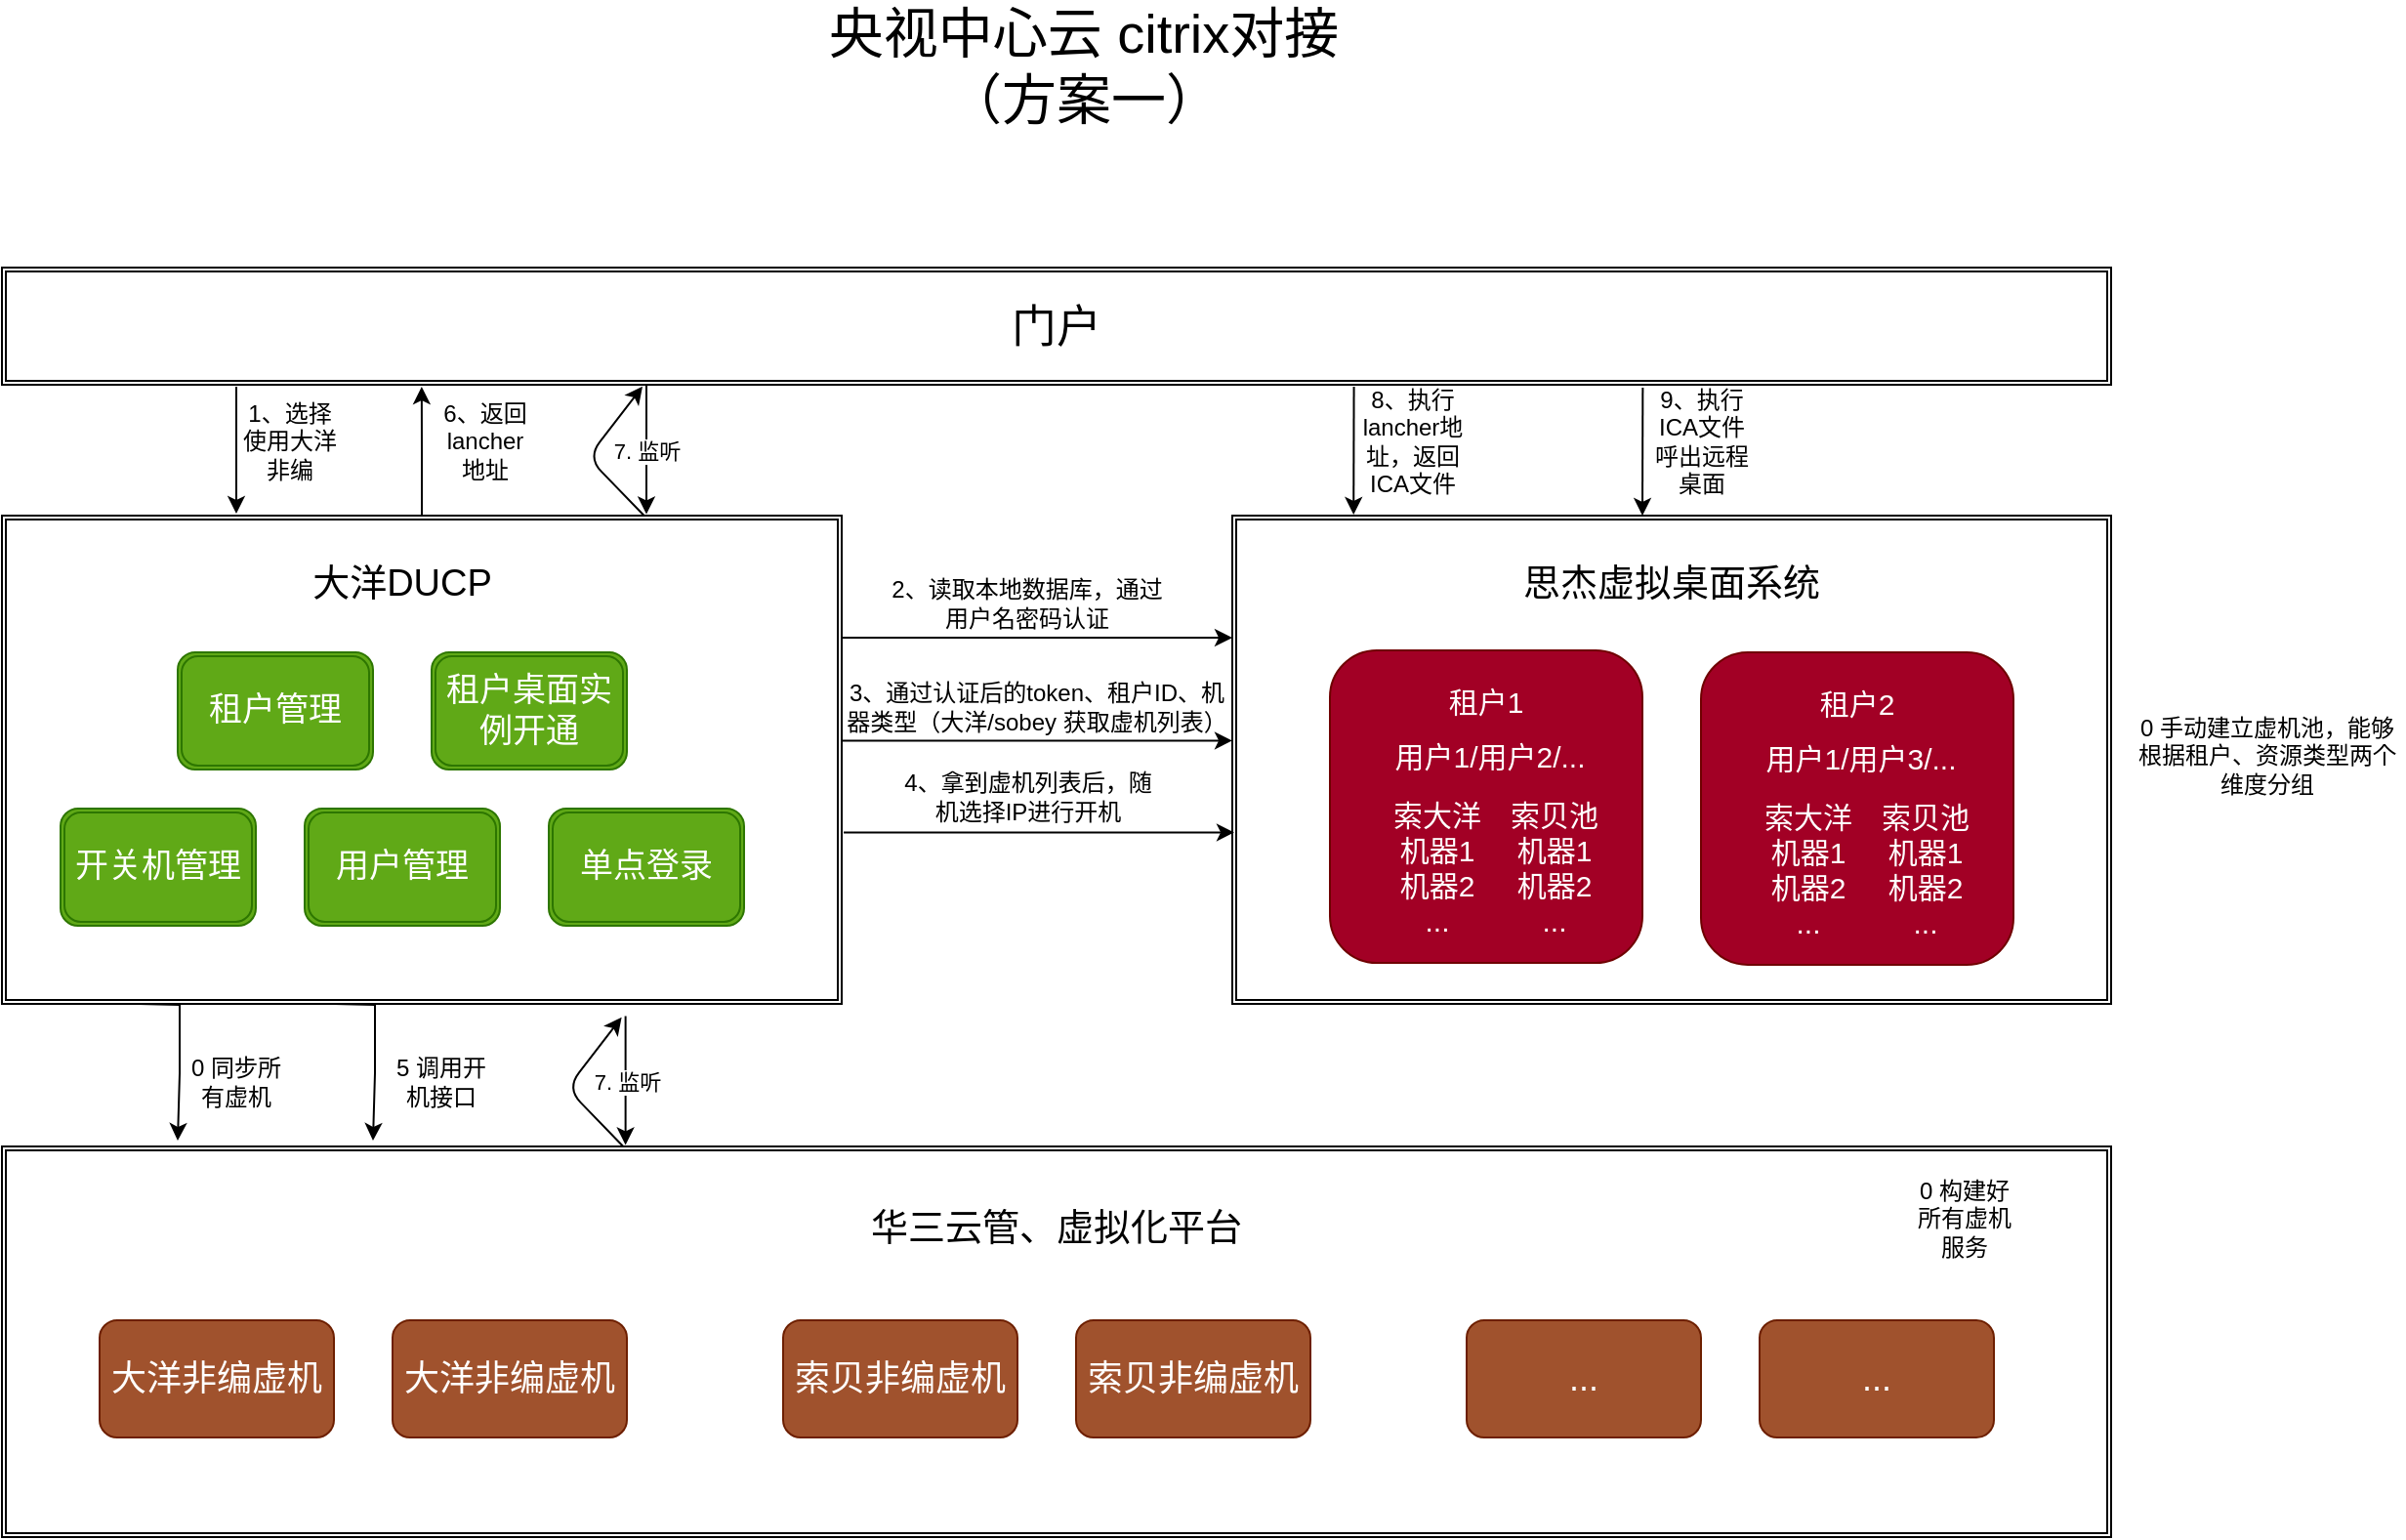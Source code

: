 <mxfile version="14.6.11" type="github">
  <diagram id="6J0EkYuXrjzdtmdDQVmy" name="Page-1">
    <mxGraphModel dx="2249" dy="762" grid="1" gridSize="10" guides="1" tooltips="1" connect="1" arrows="1" fold="1" page="1" pageScale="1" pageWidth="827" pageHeight="1169" math="0" shadow="0">
      <root>
        <mxCell id="0" />
        <mxCell id="1" parent="0" />
        <mxCell id="Baso2W5MAS26ojohNf6Q-1" value="" style="shape=ext;double=1;rounded=0;whiteSpace=wrap;html=1;" parent="1" vertex="1">
          <mxGeometry x="-140" y="683" width="1080" height="200" as="geometry" />
        </mxCell>
        <mxCell id="Baso2W5MAS26ojohNf6Q-4" value="&lt;font style=&quot;font-size: 28px&quot;&gt;央视中心云 citrix对接（方案一）&lt;/font&gt;" style="text;html=1;strokeColor=none;fillColor=none;align=center;verticalAlign=middle;whiteSpace=wrap;rounded=0;" parent="1" vertex="1">
          <mxGeometry x="274" y="100" width="280" height="60" as="geometry" />
        </mxCell>
        <mxCell id="e49Tt7tjA8vdqBDuk1N6-19" style="edgeStyle=orthogonalEdgeStyle;rounded=0;orthogonalLoop=1;jettySize=auto;html=1;exitX=1;exitY=0.25;exitDx=0;exitDy=0;entryX=0;entryY=0.25;entryDx=0;entryDy=0;" edge="1" parent="1" source="e49Tt7tjA8vdqBDuk1N6-2" target="e49Tt7tjA8vdqBDuk1N6-3">
          <mxGeometry relative="1" as="geometry" />
        </mxCell>
        <mxCell id="e49Tt7tjA8vdqBDuk1N6-28" style="edgeStyle=orthogonalEdgeStyle;rounded=0;orthogonalLoop=1;jettySize=auto;html=1;exitX=0.25;exitY=1;exitDx=0;exitDy=0;" edge="1" parent="1">
          <mxGeometry relative="1" as="geometry">
            <mxPoint x="30" y="610" as="sourcePoint" />
            <mxPoint x="50" y="680" as="targetPoint" />
          </mxGeometry>
        </mxCell>
        <mxCell id="e49Tt7tjA8vdqBDuk1N6-56" style="edgeStyle=orthogonalEdgeStyle;rounded=0;orthogonalLoop=1;jettySize=auto;html=1;exitX=0.5;exitY=0;exitDx=0;exitDy=0;entryX=0.199;entryY=1.017;entryDx=0;entryDy=0;entryPerimeter=0;" edge="1" parent="1" source="e49Tt7tjA8vdqBDuk1N6-2" target="e49Tt7tjA8vdqBDuk1N6-4">
          <mxGeometry relative="1" as="geometry" />
        </mxCell>
        <mxCell id="e49Tt7tjA8vdqBDuk1N6-2" value="" style="shape=ext;double=1;rounded=0;whiteSpace=wrap;html=1;" vertex="1" parent="1">
          <mxGeometry x="-140" y="360" width="430" height="250" as="geometry" />
        </mxCell>
        <mxCell id="e49Tt7tjA8vdqBDuk1N6-3" value="" style="shape=ext;double=1;rounded=0;whiteSpace=wrap;html=1;" vertex="1" parent="1">
          <mxGeometry x="490" y="360" width="450" height="250" as="geometry" />
        </mxCell>
        <mxCell id="e49Tt7tjA8vdqBDuk1N6-4" value="&lt;font style=&quot;font-size: 23px&quot;&gt;门&lt;span style=&quot;color: rgba(0 , 0 , 0 , 0) ; font-family: monospace ; font-size: 0px&quot;&gt;%3CmxGraphModel%3E%3Croot%3E%3CmxCell%20id%3D%220%22%2F%3E%3CmxCell%20id%3D%221%22%20parent%3D%220%22%2F%3E%3CmxCell%20id%3D%222%22%20value%3D%22%22%20style%3D%22shape%3Dext%3Bdouble%3D1%3Brounded%3D0%3BwhiteSpace%3Dwrap%3Bhtml%3D1%3B%22%20vertex%3D%221%22%20parent%3D%221%22%3E%3CmxGeometry%20x%3D%22-260%22%20y%3D%22350%22%20width%3D%22360%22%20height%3D%22310%22%20as%3D%22geometry%22%2F%3E%3C%2FmxCell%3E%3C%2Froot%3E%3C%2FmxGraphModel%3E&lt;/span&gt;户&lt;/font&gt;" style="shape=ext;double=1;rounded=0;whiteSpace=wrap;html=1;" vertex="1" parent="1">
          <mxGeometry x="-140" y="233" width="1080" height="60" as="geometry" />
        </mxCell>
        <mxCell id="e49Tt7tjA8vdqBDuk1N6-7" value="&lt;font style=&quot;font-size: 19px&quot;&gt;华三云管、虚拟化平台&lt;/font&gt;" style="text;html=1;strokeColor=none;fillColor=none;align=center;verticalAlign=middle;whiteSpace=wrap;rounded=0;" vertex="1" parent="1">
          <mxGeometry x="265" y="710" width="270" height="30" as="geometry" />
        </mxCell>
        <mxCell id="e49Tt7tjA8vdqBDuk1N6-8" value="&lt;span style=&quot;font-size: 19px&quot;&gt;大洋DUCP&lt;/span&gt;" style="text;html=1;strokeColor=none;fillColor=none;align=center;verticalAlign=middle;whiteSpace=wrap;rounded=0;" vertex="1" parent="1">
          <mxGeometry x="-70" y="380" width="270" height="30" as="geometry" />
        </mxCell>
        <mxCell id="e49Tt7tjA8vdqBDuk1N6-9" value="&lt;span style=&quot;font-size: 19px&quot;&gt;思杰虚拟桌面系统&lt;/span&gt;" style="text;html=1;strokeColor=none;fillColor=none;align=center;verticalAlign=middle;whiteSpace=wrap;rounded=0;" vertex="1" parent="1">
          <mxGeometry x="580" y="380" width="270" height="30" as="geometry" />
        </mxCell>
        <mxCell id="e49Tt7tjA8vdqBDuk1N6-12" value="&lt;font style=&quot;font-size: 18px&quot;&gt;大洋非编虚机&lt;/font&gt;" style="rounded=1;whiteSpace=wrap;html=1;fillColor=#a0522d;strokeColor=#6D1F00;fontColor=#ffffff;" vertex="1" parent="1">
          <mxGeometry x="-90" y="772" width="120" height="60" as="geometry" />
        </mxCell>
        <mxCell id="e49Tt7tjA8vdqBDuk1N6-14" value="&lt;font style=&quot;font-size: 18px&quot;&gt;大洋非编虚机&lt;/font&gt;" style="rounded=1;whiteSpace=wrap;html=1;fillColor=#a0522d;strokeColor=#6D1F00;fontColor=#ffffff;" vertex="1" parent="1">
          <mxGeometry x="60" y="772" width="120" height="60" as="geometry" />
        </mxCell>
        <mxCell id="e49Tt7tjA8vdqBDuk1N6-15" value="&lt;font style=&quot;font-size: 18px&quot;&gt;索贝非编虚机&lt;/font&gt;" style="rounded=1;whiteSpace=wrap;html=1;fillColor=#a0522d;strokeColor=#6D1F00;fontColor=#ffffff;" vertex="1" parent="1">
          <mxGeometry x="260" y="772" width="120" height="60" as="geometry" />
        </mxCell>
        <mxCell id="e49Tt7tjA8vdqBDuk1N6-16" value="&lt;font style=&quot;font-size: 18px&quot;&gt;索贝非编虚机&lt;/font&gt;" style="rounded=1;whiteSpace=wrap;html=1;fillColor=#a0522d;strokeColor=#6D1F00;fontColor=#ffffff;" vertex="1" parent="1">
          <mxGeometry x="410" y="772" width="120" height="60" as="geometry" />
        </mxCell>
        <mxCell id="e49Tt7tjA8vdqBDuk1N6-17" value="&lt;font style=&quot;font-size: 18px&quot;&gt;...&lt;/font&gt;" style="rounded=1;whiteSpace=wrap;html=1;fillColor=#a0522d;strokeColor=#6D1F00;fontColor=#ffffff;" vertex="1" parent="1">
          <mxGeometry x="610" y="772" width="120" height="60" as="geometry" />
        </mxCell>
        <mxCell id="e49Tt7tjA8vdqBDuk1N6-18" value="&lt;font style=&quot;font-size: 18px&quot;&gt;...&lt;/font&gt;" style="rounded=1;whiteSpace=wrap;html=1;fillColor=#a0522d;strokeColor=#6D1F00;fontColor=#ffffff;" vertex="1" parent="1">
          <mxGeometry x="760" y="772" width="120" height="60" as="geometry" />
        </mxCell>
        <mxCell id="e49Tt7tjA8vdqBDuk1N6-21" value="&lt;font style=&quot;font-size: 17px&quot;&gt;租户管理&lt;/font&gt;" style="shape=ext;double=1;rounded=1;whiteSpace=wrap;html=1;fillColor=#60a917;strokeColor=#2D7600;fontColor=#ffffff;" vertex="1" parent="1">
          <mxGeometry x="-50" y="430" width="100" height="60" as="geometry" />
        </mxCell>
        <mxCell id="e49Tt7tjA8vdqBDuk1N6-22" value="&lt;font style=&quot;font-size: 17px&quot;&gt;租户桌面实例开通&lt;/font&gt;" style="shape=ext;double=1;rounded=1;whiteSpace=wrap;html=1;fillColor=#60a917;strokeColor=#2D7600;fontColor=#ffffff;" vertex="1" parent="1">
          <mxGeometry x="80" y="430" width="100" height="60" as="geometry" />
        </mxCell>
        <mxCell id="e49Tt7tjA8vdqBDuk1N6-23" value="&lt;span style=&quot;font-size: 17px&quot;&gt;用户管理&lt;/span&gt;" style="shape=ext;double=1;rounded=1;whiteSpace=wrap;html=1;fillColor=#60a917;strokeColor=#2D7600;fontColor=#ffffff;" vertex="1" parent="1">
          <mxGeometry x="15" y="510" width="100" height="60" as="geometry" />
        </mxCell>
        <mxCell id="e49Tt7tjA8vdqBDuk1N6-24" value="&lt;span style=&quot;font-size: 17px&quot;&gt;开关机管理&lt;/span&gt;" style="shape=ext;double=1;rounded=1;whiteSpace=wrap;html=1;fillColor=#60a917;strokeColor=#2D7600;fontColor=#ffffff;" vertex="1" parent="1">
          <mxGeometry x="-110" y="510" width="100" height="60" as="geometry" />
        </mxCell>
        <mxCell id="e49Tt7tjA8vdqBDuk1N6-25" value="&lt;font style=&quot;font-size: 17px&quot;&gt;单点登录&lt;/font&gt;" style="shape=ext;double=1;rounded=1;whiteSpace=wrap;html=1;fillColor=#60a917;strokeColor=#2D7600;fontColor=#ffffff;" vertex="1" parent="1">
          <mxGeometry x="140" y="510" width="100" height="60" as="geometry" />
        </mxCell>
        <mxCell id="e49Tt7tjA8vdqBDuk1N6-26" value="" style="rounded=1;whiteSpace=wrap;html=1;fillColor=#a20025;strokeColor=#6F0000;fontColor=#ffffff;" vertex="1" parent="1">
          <mxGeometry x="540" y="429" width="160" height="160" as="geometry" />
        </mxCell>
        <mxCell id="e49Tt7tjA8vdqBDuk1N6-29" value="5 调用开机接口" style="text;html=1;strokeColor=none;fillColor=none;align=center;verticalAlign=middle;whiteSpace=wrap;rounded=0;" vertex="1" parent="1">
          <mxGeometry x="60" y="640" width="50" height="20" as="geometry" />
        </mxCell>
        <mxCell id="e49Tt7tjA8vdqBDuk1N6-30" value="&lt;font color=&quot;#ffffff&quot; style=&quot;font-size: 15px&quot;&gt;租户1&lt;/font&gt;" style="text;html=1;strokeColor=none;fillColor=none;align=center;verticalAlign=middle;whiteSpace=wrap;rounded=0;" vertex="1" parent="1">
          <mxGeometry x="550" y="445" width="140" height="20" as="geometry" />
        </mxCell>
        <mxCell id="e49Tt7tjA8vdqBDuk1N6-31" value="&lt;font color=&quot;#ffffff&quot; style=&quot;font-size: 15px&quot;&gt;用户1/用户2/...&lt;br&gt;&lt;/font&gt;" style="text;html=1;align=center;verticalAlign=middle;whiteSpace=wrap;rounded=0;strokeWidth=8;" vertex="1" parent="1">
          <mxGeometry x="554" y="465" width="136" height="35" as="geometry" />
        </mxCell>
        <mxCell id="e49Tt7tjA8vdqBDuk1N6-32" value="&lt;font color=&quot;#ffffff&quot; style=&quot;font-size: 15px&quot;&gt;索贝池&lt;br&gt;机器1&lt;br&gt;机器2&lt;br&gt;...&lt;br&gt;&lt;/font&gt;" style="text;html=1;align=center;verticalAlign=middle;whiteSpace=wrap;rounded=0;strokeWidth=8;" vertex="1" parent="1">
          <mxGeometry x="630" y="495" width="50" height="90" as="geometry" />
        </mxCell>
        <mxCell id="e49Tt7tjA8vdqBDuk1N6-33" value="&lt;font color=&quot;#ffffff&quot; style=&quot;font-size: 15px&quot;&gt;索大洋&lt;br&gt;机器1&lt;br&gt;机器2&lt;br&gt;...&lt;br&gt;&lt;/font&gt;" style="text;html=1;align=center;verticalAlign=middle;whiteSpace=wrap;rounded=0;strokeWidth=8;" vertex="1" parent="1">
          <mxGeometry x="570" y="495" width="50" height="90" as="geometry" />
        </mxCell>
        <mxCell id="e49Tt7tjA8vdqBDuk1N6-35" value="" style="rounded=1;whiteSpace=wrap;html=1;fillColor=#a20025;strokeColor=#6F0000;fontColor=#ffffff;" vertex="1" parent="1">
          <mxGeometry x="730" y="430" width="160" height="160" as="geometry" />
        </mxCell>
        <mxCell id="e49Tt7tjA8vdqBDuk1N6-36" value="&lt;font color=&quot;#ffffff&quot; style=&quot;font-size: 15px&quot;&gt;租户2&lt;/font&gt;" style="text;html=1;strokeColor=none;fillColor=none;align=center;verticalAlign=middle;whiteSpace=wrap;rounded=0;" vertex="1" parent="1">
          <mxGeometry x="740" y="446" width="140" height="20" as="geometry" />
        </mxCell>
        <mxCell id="e49Tt7tjA8vdqBDuk1N6-37" value="&lt;font color=&quot;#ffffff&quot; style=&quot;font-size: 15px&quot;&gt;用户1/用户3/...&lt;br&gt;&lt;/font&gt;" style="text;html=1;align=center;verticalAlign=middle;whiteSpace=wrap;rounded=0;strokeWidth=8;" vertex="1" parent="1">
          <mxGeometry x="744" y="466" width="136" height="35" as="geometry" />
        </mxCell>
        <mxCell id="e49Tt7tjA8vdqBDuk1N6-38" value="&lt;font color=&quot;#ffffff&quot; style=&quot;font-size: 15px&quot;&gt;索贝池&lt;br&gt;机器1&lt;br&gt;机器2&lt;br&gt;...&lt;br&gt;&lt;/font&gt;" style="text;html=1;align=center;verticalAlign=middle;whiteSpace=wrap;rounded=0;strokeWidth=8;" vertex="1" parent="1">
          <mxGeometry x="820" y="496" width="50" height="90" as="geometry" />
        </mxCell>
        <mxCell id="e49Tt7tjA8vdqBDuk1N6-39" value="&lt;font color=&quot;#ffffff&quot; style=&quot;font-size: 15px&quot;&gt;索大洋&lt;br&gt;机器1&lt;br&gt;机器2&lt;br&gt;...&lt;br&gt;&lt;/font&gt;" style="text;html=1;align=center;verticalAlign=middle;whiteSpace=wrap;rounded=0;strokeWidth=8;" vertex="1" parent="1">
          <mxGeometry x="760" y="496" width="50" height="90" as="geometry" />
        </mxCell>
        <mxCell id="e49Tt7tjA8vdqBDuk1N6-40" value="2、读取本地数据库，通过用户名密码认证" style="text;html=1;strokeColor=none;fillColor=none;align=center;verticalAlign=middle;whiteSpace=wrap;rounded=0;" vertex="1" parent="1">
          <mxGeometry x="310" y="395" width="150" height="20" as="geometry" />
        </mxCell>
        <mxCell id="e49Tt7tjA8vdqBDuk1N6-42" style="edgeStyle=orthogonalEdgeStyle;rounded=0;orthogonalLoop=1;jettySize=auto;html=1;exitX=1;exitY=0.25;exitDx=0;exitDy=0;entryX=0;entryY=0.25;entryDx=0;entryDy=0;" edge="1" parent="1">
          <mxGeometry relative="1" as="geometry">
            <mxPoint x="290" y="475.21" as="sourcePoint" />
            <mxPoint x="490" y="475.21" as="targetPoint" />
          </mxGeometry>
        </mxCell>
        <mxCell id="e49Tt7tjA8vdqBDuk1N6-43" value="3、通过认证后的token、租户ID、机器类型（大洋/sobey 获取虚机列表）" style="text;html=1;strokeColor=none;fillColor=none;align=center;verticalAlign=middle;whiteSpace=wrap;rounded=0;" vertex="1" parent="1">
          <mxGeometry x="290" y="445" width="200" height="25" as="geometry" />
        </mxCell>
        <mxCell id="e49Tt7tjA8vdqBDuk1N6-45" value="" style="endArrow=classic;html=1;" edge="1" parent="1">
          <mxGeometry width="50" height="50" relative="1" as="geometry">
            <mxPoint x="-20" y="294" as="sourcePoint" />
            <mxPoint x="-20" y="359" as="targetPoint" />
          </mxGeometry>
        </mxCell>
        <mxCell id="e49Tt7tjA8vdqBDuk1N6-47" value="1、选择使用大洋非编" style="text;html=1;strokeColor=none;fillColor=none;align=center;verticalAlign=middle;whiteSpace=wrap;rounded=0;" vertex="1" parent="1">
          <mxGeometry x="-20" y="293" width="55" height="57" as="geometry" />
        </mxCell>
        <mxCell id="e49Tt7tjA8vdqBDuk1N6-50" value="" style="endArrow=classic;html=1;" edge="1" parent="1">
          <mxGeometry relative="1" as="geometry">
            <mxPoint x="190" y="293.25" as="sourcePoint" />
            <mxPoint x="190" y="359.25" as="targetPoint" />
          </mxGeometry>
        </mxCell>
        <mxCell id="e49Tt7tjA8vdqBDuk1N6-51" value="7. 监听" style="edgeLabel;resizable=0;html=1;align=center;verticalAlign=middle;" connectable="0" vertex="1" parent="e49Tt7tjA8vdqBDuk1N6-50">
          <mxGeometry relative="1" as="geometry" />
        </mxCell>
        <mxCell id="e49Tt7tjA8vdqBDuk1N6-52" value="" style="endArrow=classic;html=1;exitX=0.567;exitY=-0.001;exitDx=0;exitDy=0;exitPerimeter=0;entryX=0.225;entryY=1.011;entryDx=0;entryDy=0;entryPerimeter=0;" edge="1" parent="1">
          <mxGeometry width="50" height="50" relative="1" as="geometry">
            <mxPoint x="188.81" y="360.0" as="sourcePoint" />
            <mxPoint x="188" y="293.91" as="targetPoint" />
            <Array as="points">
              <mxPoint x="160" y="330.25" />
            </Array>
          </mxGeometry>
        </mxCell>
        <mxCell id="e49Tt7tjA8vdqBDuk1N6-53" style="edgeStyle=orthogonalEdgeStyle;rounded=0;orthogonalLoop=1;jettySize=auto;html=1;exitX=1;exitY=0.25;exitDx=0;exitDy=0;entryX=0;entryY=0.25;entryDx=0;entryDy=0;" edge="1" parent="1">
          <mxGeometry relative="1" as="geometry">
            <mxPoint x="291" y="522.21" as="sourcePoint" />
            <mxPoint x="491" y="522.21" as="targetPoint" />
          </mxGeometry>
        </mxCell>
        <mxCell id="e49Tt7tjA8vdqBDuk1N6-54" value="4、拿到虚机列表后，随机选择IP进行开机" style="text;html=1;strokeColor=none;fillColor=none;align=center;verticalAlign=middle;whiteSpace=wrap;rounded=0;" vertex="1" parent="1">
          <mxGeometry x="320.5" y="490" width="129" height="28" as="geometry" />
        </mxCell>
        <mxCell id="e49Tt7tjA8vdqBDuk1N6-57" value="6、返回lancher 地址" style="text;html=1;strokeColor=none;fillColor=none;align=center;verticalAlign=middle;whiteSpace=wrap;rounded=0;" vertex="1" parent="1">
          <mxGeometry x="80" y="293" width="55" height="57" as="geometry" />
        </mxCell>
        <mxCell id="e49Tt7tjA8vdqBDuk1N6-58" value="" style="endArrow=classic;html=1;" edge="1" parent="1">
          <mxGeometry relative="1" as="geometry">
            <mxPoint x="179.31" y="616.25" as="sourcePoint" />
            <mxPoint x="179.31" y="682.25" as="targetPoint" />
          </mxGeometry>
        </mxCell>
        <mxCell id="e49Tt7tjA8vdqBDuk1N6-59" value="7. 监听" style="edgeLabel;resizable=0;html=1;align=center;verticalAlign=middle;" connectable="0" vertex="1" parent="e49Tt7tjA8vdqBDuk1N6-58">
          <mxGeometry relative="1" as="geometry" />
        </mxCell>
        <mxCell id="e49Tt7tjA8vdqBDuk1N6-60" value="" style="endArrow=classic;html=1;exitX=0.567;exitY=-0.001;exitDx=0;exitDy=0;exitPerimeter=0;entryX=0.225;entryY=1.011;entryDx=0;entryDy=0;entryPerimeter=0;" edge="1" parent="1">
          <mxGeometry width="50" height="50" relative="1" as="geometry">
            <mxPoint x="178.12" y="683.0" as="sourcePoint" />
            <mxPoint x="177.31" y="616.91" as="targetPoint" />
            <Array as="points">
              <mxPoint x="149.31" y="653.25" />
            </Array>
          </mxGeometry>
        </mxCell>
        <mxCell id="e49Tt7tjA8vdqBDuk1N6-62" value="" style="endArrow=classic;html=1;exitX=0.641;exitY=1.017;exitDx=0;exitDy=0;exitPerimeter=0;entryX=0.138;entryY=-0.002;entryDx=0;entryDy=0;entryPerimeter=0;" edge="1" parent="1" source="e49Tt7tjA8vdqBDuk1N6-4" target="e49Tt7tjA8vdqBDuk1N6-3">
          <mxGeometry width="50" height="50" relative="1" as="geometry">
            <mxPoint x="449.5" y="370" as="sourcePoint" />
            <mxPoint x="499.5" y="320" as="targetPoint" />
          </mxGeometry>
        </mxCell>
        <mxCell id="e49Tt7tjA8vdqBDuk1N6-64" value="8、执行lancher地址，返回ICA文件" style="text;html=1;strokeColor=none;fillColor=none;align=center;verticalAlign=middle;whiteSpace=wrap;rounded=0;" vertex="1" parent="1">
          <mxGeometry x="555" y="293" width="55" height="57" as="geometry" />
        </mxCell>
        <mxCell id="e49Tt7tjA8vdqBDuk1N6-65" value="" style="endArrow=classic;html=1;exitX=0.641;exitY=1.017;exitDx=0;exitDy=0;exitPerimeter=0;entryX=0.138;entryY=-0.002;entryDx=0;entryDy=0;entryPerimeter=0;" edge="1" parent="1">
          <mxGeometry width="50" height="50" relative="1" as="geometry">
            <mxPoint x="700.18" y="294.52" as="sourcePoint" />
            <mxPoint x="700.0" y="360.0" as="targetPoint" />
          </mxGeometry>
        </mxCell>
        <mxCell id="e49Tt7tjA8vdqBDuk1N6-66" value="9、执行ICA文件呼出远程桌面" style="text;html=1;strokeColor=none;fillColor=none;align=center;verticalAlign=middle;whiteSpace=wrap;rounded=0;" vertex="1" parent="1">
          <mxGeometry x="702.9" y="293.5" width="55" height="57" as="geometry" />
        </mxCell>
        <mxCell id="e49Tt7tjA8vdqBDuk1N6-67" style="edgeStyle=orthogonalEdgeStyle;rounded=0;orthogonalLoop=1;jettySize=auto;html=1;exitX=0.25;exitY=1;exitDx=0;exitDy=0;" edge="1" parent="1">
          <mxGeometry relative="1" as="geometry">
            <mxPoint x="-70" y="610" as="sourcePoint" />
            <mxPoint x="-50" y="680" as="targetPoint" />
          </mxGeometry>
        </mxCell>
        <mxCell id="e49Tt7tjA8vdqBDuk1N6-68" value="0 同步所有虚机" style="text;html=1;strokeColor=none;fillColor=none;align=center;verticalAlign=middle;whiteSpace=wrap;rounded=0;" vertex="1" parent="1">
          <mxGeometry x="-45" y="640" width="50" height="20" as="geometry" />
        </mxCell>
        <mxCell id="e49Tt7tjA8vdqBDuk1N6-69" value="0 构建好所有虚机服务" style="text;html=1;strokeColor=none;fillColor=none;align=center;verticalAlign=middle;whiteSpace=wrap;rounded=0;" vertex="1" parent="1">
          <mxGeometry x="840" y="710" width="50" height="20" as="geometry" />
        </mxCell>
        <mxCell id="e49Tt7tjA8vdqBDuk1N6-70" value="0 手动建立虚机池，能够根据租户、资源类型两个维度分组" style="text;html=1;strokeColor=none;fillColor=none;align=center;verticalAlign=middle;whiteSpace=wrap;rounded=0;" vertex="1" parent="1">
          <mxGeometry x="950" y="447.5" width="140" height="70" as="geometry" />
        </mxCell>
      </root>
    </mxGraphModel>
  </diagram>
</mxfile>
